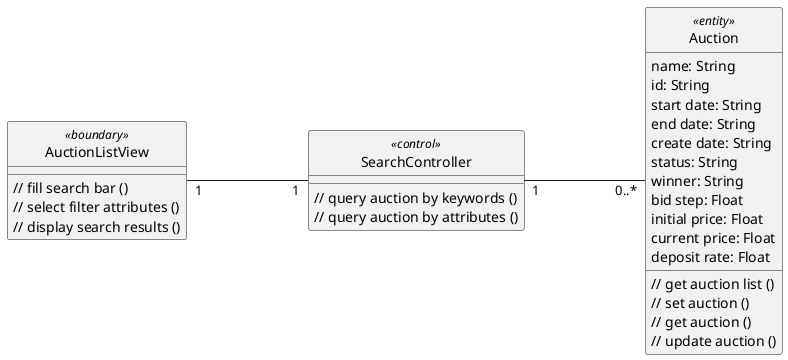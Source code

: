 @startuml 
skinparam classAttributeIconSize 0
skinparam linetype ortho
left to right direction
hide circle
class AuctionListView <<boundary>> {

    // fill search bar ()
    // select filter attributes ()
    // display search results ()

    }

class SearchController <<control>> {
    
    // query auction by keywords ()
    // query auction by attributes ()

    }

class Auction <<entity>> {
    name: String
    id: String
    start date: String
    end date: String
    create date: String
    status: String
    winner: String
    bid step: Float
    initial price: Float
    current price: Float
    deposit rate: Float

    // get auction list ()
    // set auction ()
    // get auction ()
    // update auction ()

    }


AuctionListView "1" --- "1" SearchController

SearchController "1" --- "0..*" Auction


@enduml